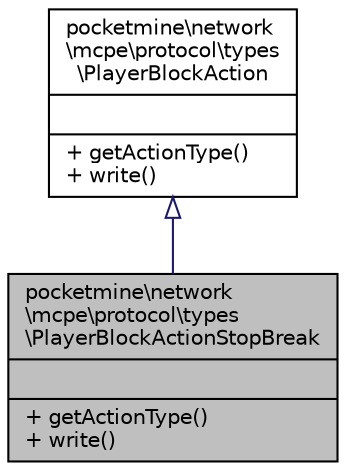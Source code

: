 digraph "pocketmine\network\mcpe\protocol\types\PlayerBlockActionStopBreak"
{
 // INTERACTIVE_SVG=YES
 // LATEX_PDF_SIZE
  edge [fontname="Helvetica",fontsize="10",labelfontname="Helvetica",labelfontsize="10"];
  node [fontname="Helvetica",fontsize="10",shape=record];
  Node1 [label="{pocketmine\\network\l\\mcpe\\protocol\\types\l\\PlayerBlockActionStopBreak\n||+ getActionType()\l+ write()\l}",height=0.2,width=0.4,color="black", fillcolor="grey75", style="filled", fontcolor="black",tooltip=" "];
  Node2 -> Node1 [dir="back",color="midnightblue",fontsize="10",style="solid",arrowtail="onormal",fontname="Helvetica"];
  Node2 [label="{pocketmine\\network\l\\mcpe\\protocol\\types\l\\PlayerBlockAction\n||+ getActionType()\l+ write()\l}",height=0.2,width=0.4,color="black", fillcolor="white", style="filled",URL="$d7/df2/interfacepocketmine_1_1network_1_1mcpe_1_1protocol_1_1types_1_1_player_block_action.html",tooltip=" "];
}

